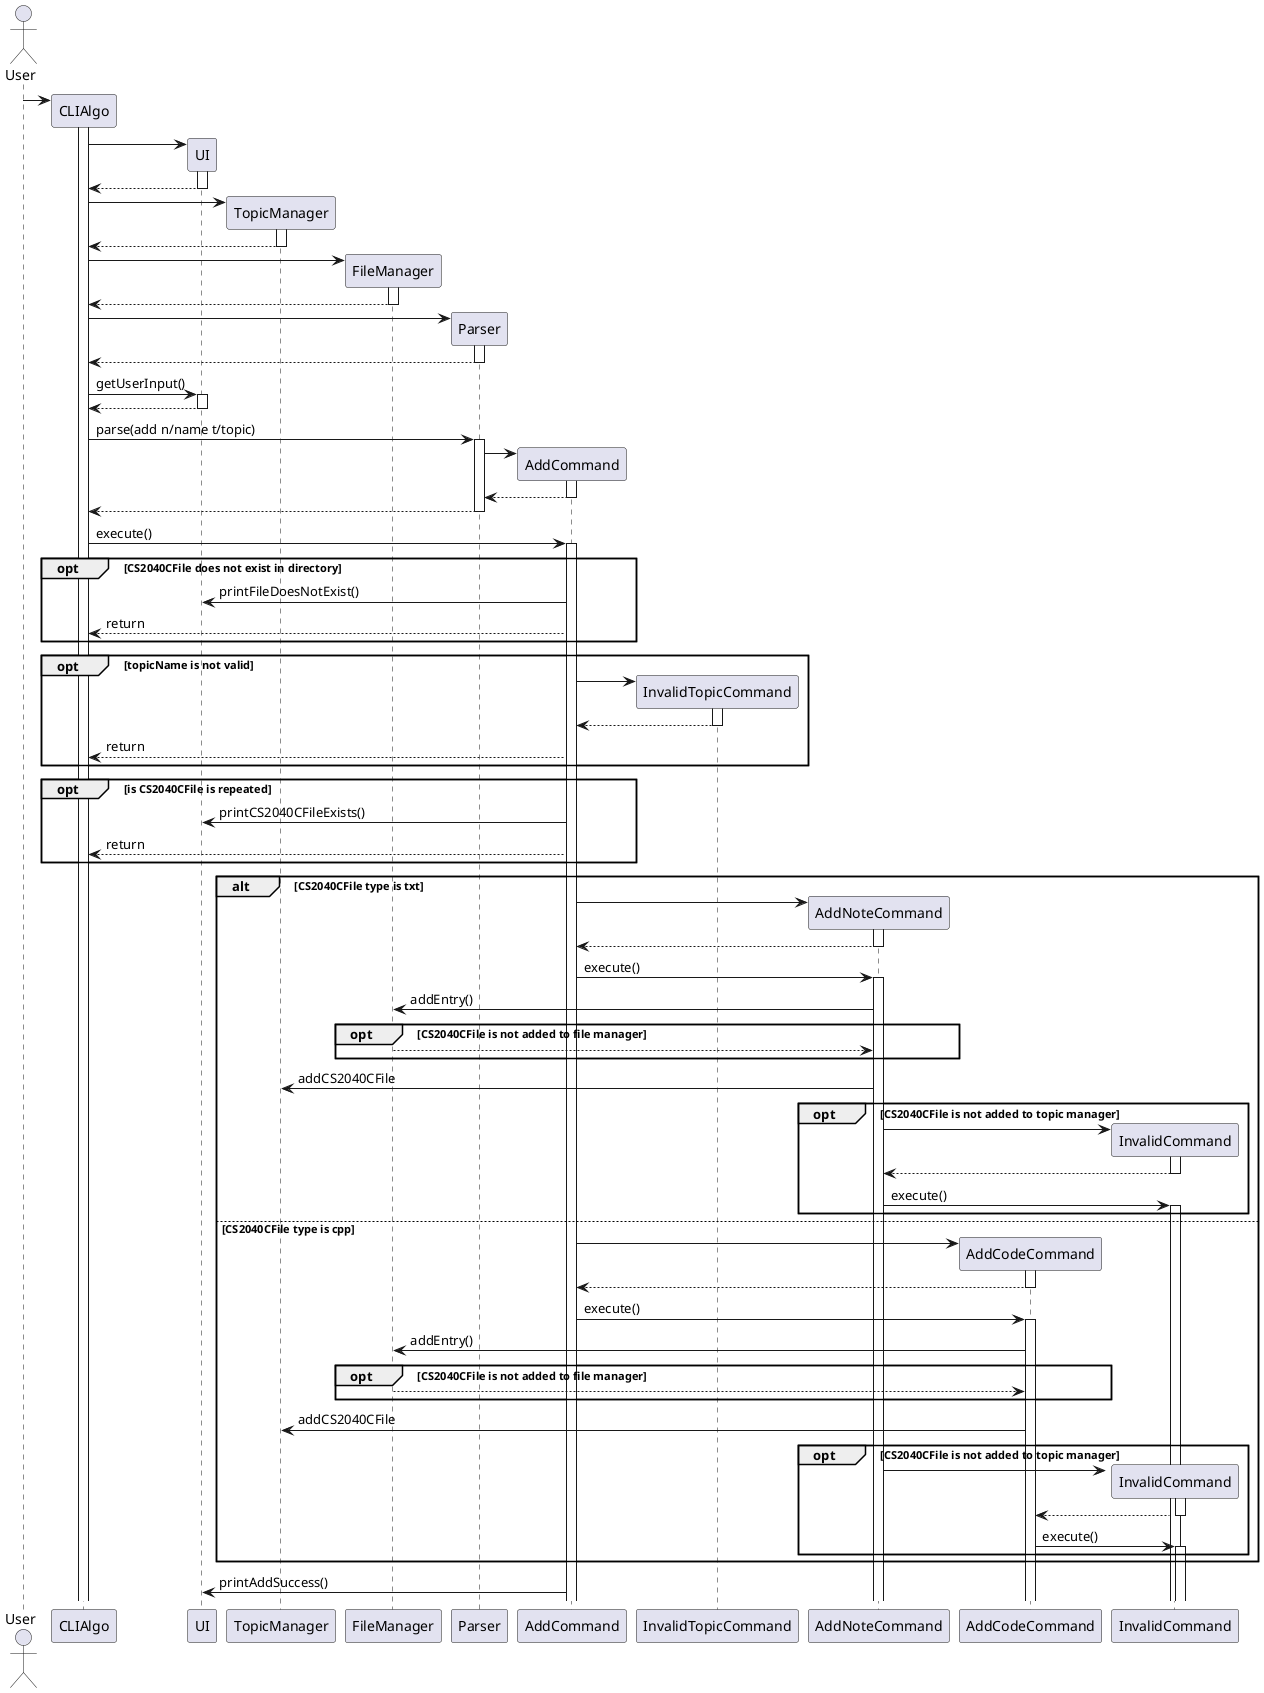 @startuml

actor User as u
participant CLIAlgo as cli
participant UI as ui
participant TopicManager as tm
participant FileManager as fm
participant Parser as p
participant AddCommand as a
participant InvalidTopicCommand as it
participant AddNoteCommand as an
participant AddCodeCommand as ac
participant InvalidCommand as ic

u -> cli **
activate cli

cli -> ui **
activate ui
ui --> cli
deactivate ui

cli -> tm **
activate tm
tm --> cli
deactivate tm

cli -> fm **
activate fm
fm --> cli
deactivate fm


cli -> p **
activate p
p --> cli
deactivate p

cli -> ui : getUserInput()
activate ui
ui --> cli
deactivate ui


cli -> p : parse(add n/name t/topic)
activate p
p -> a **
activate a
a --> p
deactivate a
p --> cli
deactivate p

cli -> a : execute()
activate a
    opt CS2040CFile does not exist in directory
        a -> ui : printFileDoesNotExist()
        a --> cli : return
    end
    opt topicName is not valid
        a -> it **
        activate it
        it --> a
        deactivate it
        a --> cli : return
    end
    opt is CS2040CFile is repeated
        a -> ui : printCS2040CFileExists()
        a --> cli : return
    end
    alt CS2040CFile type is txt
        a -> an **
        activate an
        an --> a
        deactivate an
        a -> an : execute()
        activate an
        an -> fm : addEntry()
        opt CS2040CFile is not added to file manager
            fm --> an
        end
        an -> tm : addCS2040CFile
        opt CS2040CFile is not added to topic manager
            an -> ic **
            activate ic
            ic --> an
            deactivate ic
            an -> ic : execute()
            activate ic
        end
    else CS2040CFile type is cpp
        a -> ac **
        activate ac
        ac --> a
        deactivate ac
        a -> ac : execute()
        activate ac
        ac -> fm : addEntry()
        opt CS2040CFile is not added to file manager
            fm --> ac
        end
        ac -> tm : addCS2040CFile
        opt CS2040CFile is not added to topic manager
            an -> ic **
            activate ic
            ic --> ac
            deactivate ic
            ac -> ic : execute()
            activate ic
        end
    end

a -> ui : printAddSuccess()



@enduml